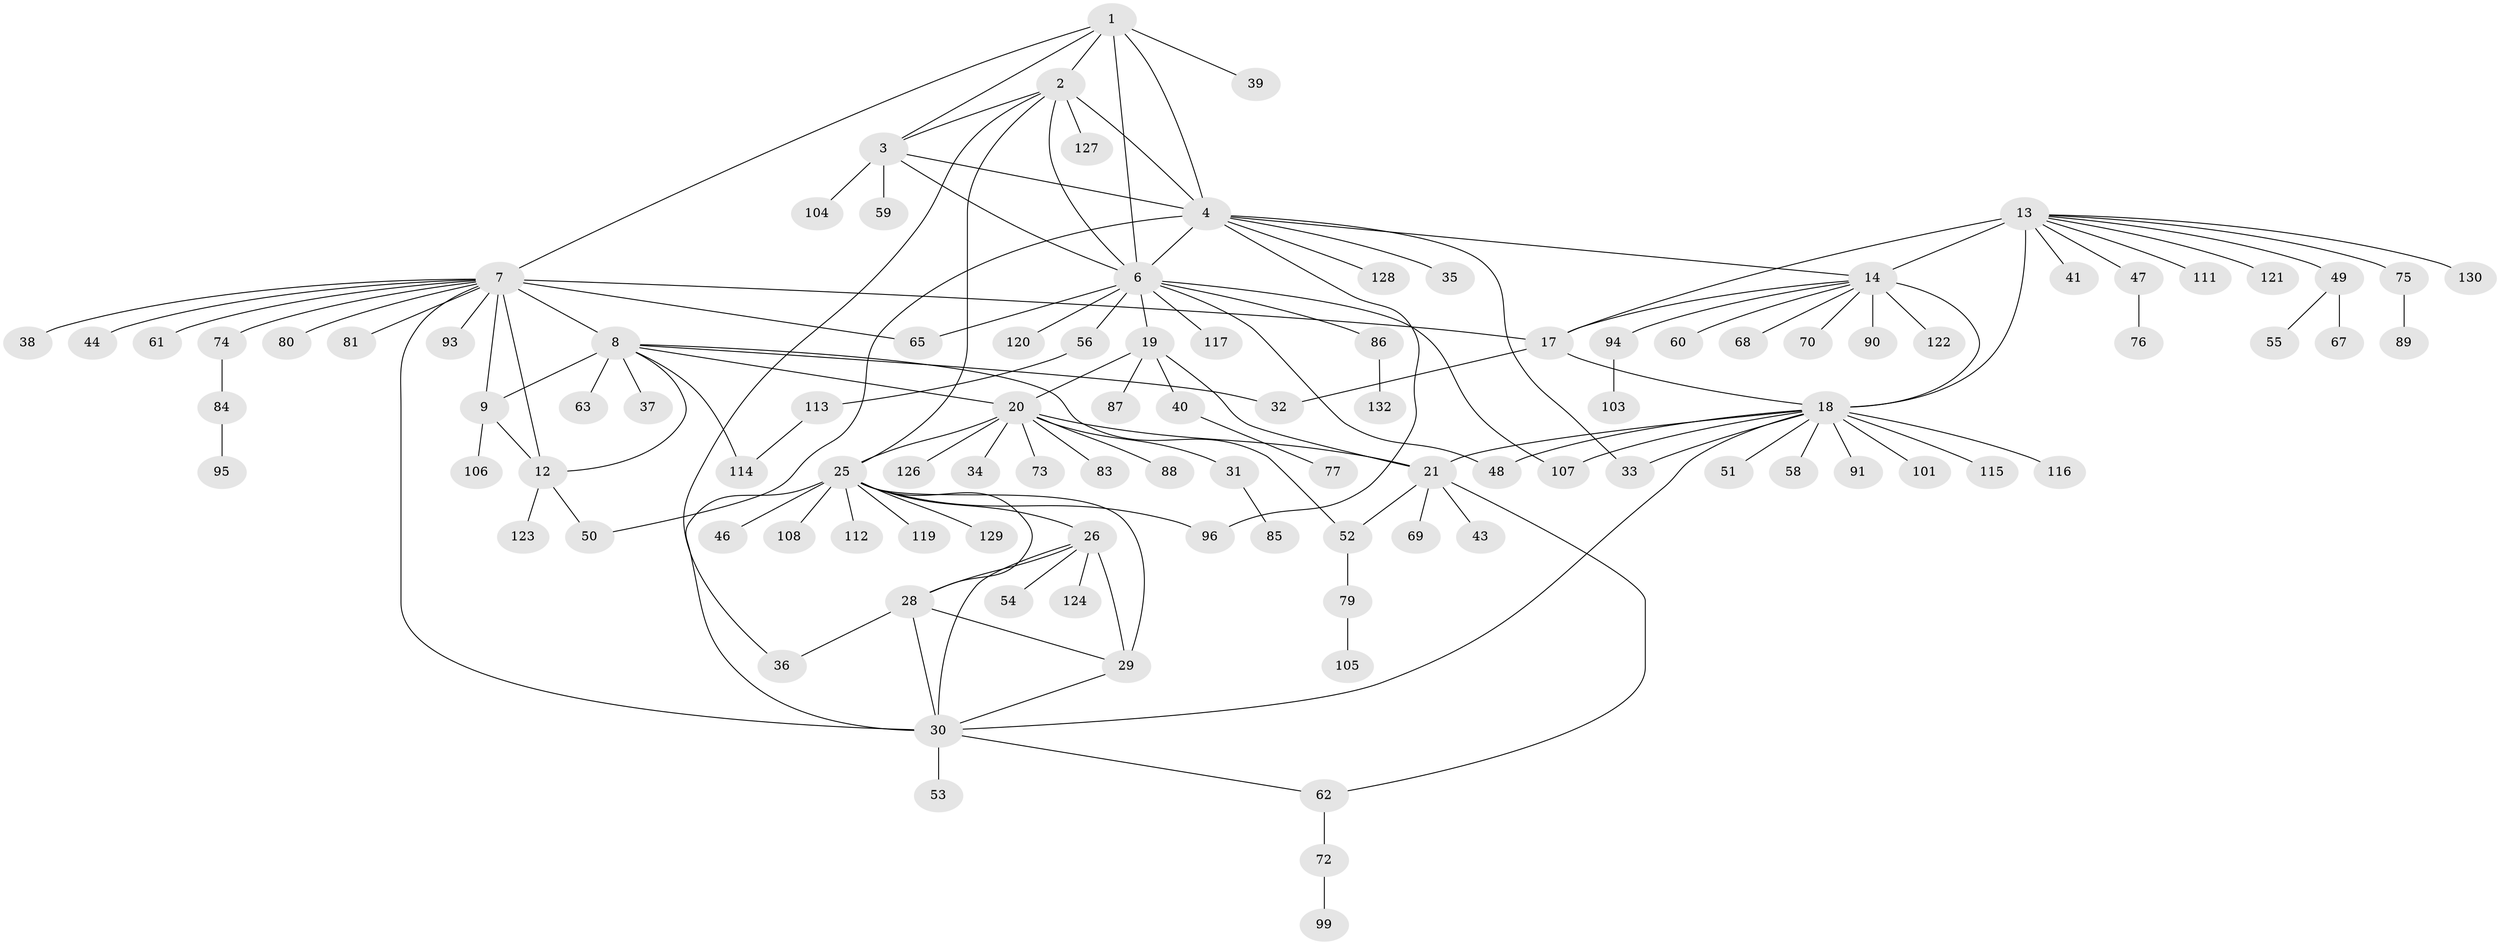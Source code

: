 // original degree distribution, {6: 0.03787878787878788, 8: 0.030303030303030304, 7: 0.06818181818181818, 11: 0.015151515151515152, 14: 0.007575757575757576, 13: 0.007575757575757576, 9: 0.045454545454545456, 15: 0.007575757575757576, 10: 0.007575757575757576, 2: 0.21212121212121213, 1: 0.5151515151515151, 3: 0.03787878787878788, 4: 0.007575757575757576}
// Generated by graph-tools (version 1.1) at 2025/11/02/27/25 16:11:34]
// undirected, 105 vertices, 140 edges
graph export_dot {
graph [start="1"]
  node [color=gray90,style=filled];
  1 [super="+5"];
  2;
  3 [super="+82"];
  4 [super="+118"];
  6 [super="+125"];
  7 [super="+10"];
  8 [super="+11"];
  9 [super="+57"];
  12;
  13 [super="+15"];
  14 [super="+16"];
  17 [super="+71"];
  18 [super="+64"];
  19 [super="+23"];
  20 [super="+22"];
  21 [super="+24"];
  25 [super="+27"];
  26;
  28 [super="+45"];
  29 [super="+66"];
  30 [super="+109"];
  31;
  32;
  33;
  34;
  35;
  36;
  37 [super="+42"];
  38;
  39;
  40;
  41;
  43;
  44;
  46;
  47;
  48;
  49;
  50;
  51;
  52;
  53 [super="+98"];
  54;
  55;
  56 [super="+100"];
  58;
  59;
  60;
  61;
  62 [super="+131"];
  63;
  65;
  67 [super="+78"];
  68;
  69;
  70;
  72;
  73;
  74;
  75;
  76;
  77;
  79 [super="+102"];
  80 [super="+97"];
  81;
  83;
  84 [super="+110"];
  85;
  86;
  87;
  88;
  89;
  90;
  91 [super="+92"];
  93;
  94;
  95;
  96;
  99;
  101;
  103;
  104;
  105;
  106;
  107;
  108;
  111;
  112;
  113;
  114;
  115;
  116;
  117;
  119;
  120;
  121;
  122;
  123;
  124;
  126;
  127;
  128;
  129;
  130;
  132;
  1 -- 2 [weight=2];
  1 -- 3 [weight=2];
  1 -- 4 [weight=2];
  1 -- 6 [weight=2];
  1 -- 7;
  1 -- 39;
  2 -- 3;
  2 -- 4;
  2 -- 6;
  2 -- 36;
  2 -- 127;
  2 -- 25;
  3 -- 4;
  3 -- 6;
  3 -- 59;
  3 -- 104;
  4 -- 6;
  4 -- 33;
  4 -- 35;
  4 -- 96;
  4 -- 128;
  4 -- 14;
  4 -- 50;
  6 -- 19;
  6 -- 48;
  6 -- 56;
  6 -- 65;
  6 -- 86;
  6 -- 107;
  6 -- 117;
  6 -- 120;
  7 -- 8 [weight=4];
  7 -- 9 [weight=2];
  7 -- 12 [weight=2];
  7 -- 30;
  7 -- 38;
  7 -- 44;
  7 -- 61;
  7 -- 65;
  7 -- 80;
  7 -- 81;
  7 -- 74;
  7 -- 17;
  7 -- 93;
  8 -- 9 [weight=2];
  8 -- 12 [weight=2];
  8 -- 20;
  8 -- 52;
  8 -- 63;
  8 -- 114;
  8 -- 32;
  8 -- 37;
  9 -- 12;
  9 -- 106;
  12 -- 50;
  12 -- 123;
  13 -- 14 [weight=4];
  13 -- 17 [weight=2];
  13 -- 18 [weight=2];
  13 -- 41;
  13 -- 47;
  13 -- 49;
  13 -- 75;
  13 -- 111;
  13 -- 121;
  13 -- 130;
  14 -- 17 [weight=2];
  14 -- 18 [weight=2];
  14 -- 60;
  14 -- 68;
  14 -- 94;
  14 -- 122;
  14 -- 70;
  14 -- 90;
  17 -- 18;
  17 -- 32;
  18 -- 21;
  18 -- 30;
  18 -- 33;
  18 -- 48;
  18 -- 51;
  18 -- 58;
  18 -- 101;
  18 -- 107;
  18 -- 116;
  18 -- 91;
  18 -- 115;
  19 -- 20 [weight=4];
  19 -- 21 [weight=4];
  19 -- 87;
  19 -- 40;
  20 -- 21 [weight=4];
  20 -- 31;
  20 -- 73;
  20 -- 83;
  20 -- 34;
  20 -- 88;
  20 -- 25;
  20 -- 126;
  21 -- 43;
  21 -- 62;
  21 -- 52;
  21 -- 69;
  25 -- 26 [weight=2];
  25 -- 28 [weight=2];
  25 -- 29 [weight=2];
  25 -- 30 [weight=2];
  25 -- 96;
  25 -- 112;
  25 -- 119;
  25 -- 129;
  25 -- 108;
  25 -- 46;
  26 -- 28;
  26 -- 29;
  26 -- 30;
  26 -- 54;
  26 -- 124;
  28 -- 29;
  28 -- 30;
  28 -- 36;
  29 -- 30;
  30 -- 53;
  30 -- 62;
  31 -- 85;
  40 -- 77;
  47 -- 76;
  49 -- 55;
  49 -- 67;
  52 -- 79;
  56 -- 113;
  62 -- 72;
  72 -- 99;
  74 -- 84;
  75 -- 89;
  79 -- 105;
  84 -- 95;
  86 -- 132;
  94 -- 103;
  113 -- 114;
}
